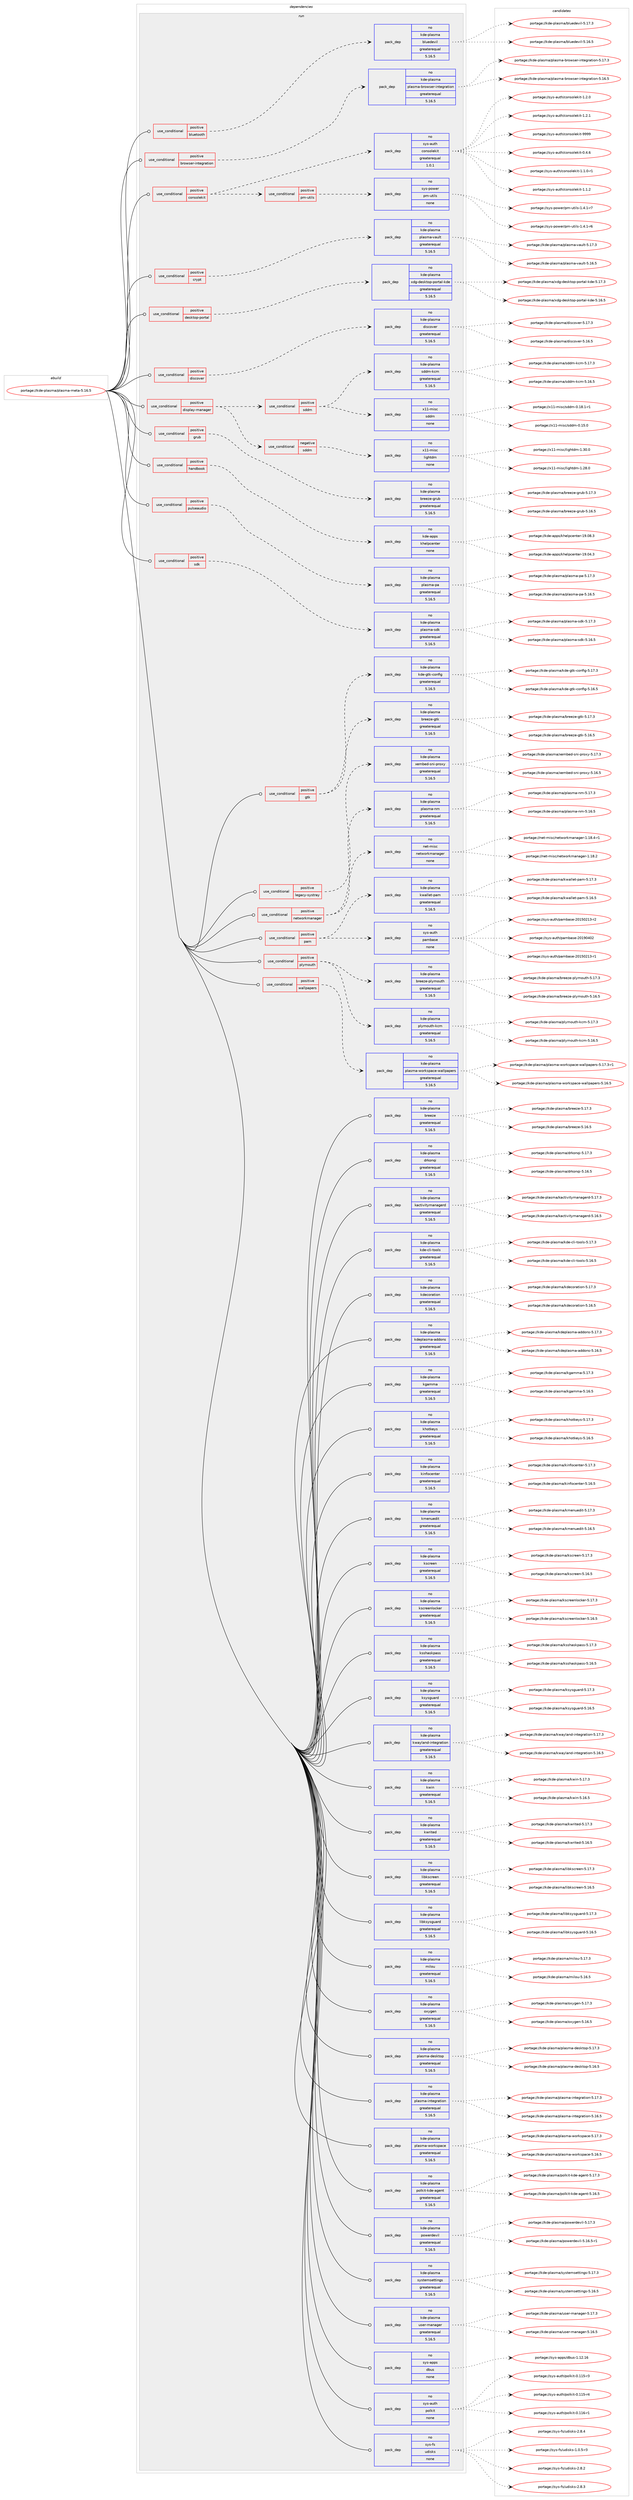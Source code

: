 digraph prolog {

# *************
# Graph options
# *************

newrank=true;
concentrate=true;
compound=true;
graph [rankdir=LR,fontname=Helvetica,fontsize=10,ranksep=1.5];#, ranksep=2.5, nodesep=0.2];
edge  [arrowhead=vee];
node  [fontname=Helvetica,fontsize=10];

# **********
# The ebuild
# **********

subgraph cluster_leftcol {
color=gray;
rank=same;
label=<<i>ebuild</i>>;
id [label="portage://kde-plasma/plasma-meta-5.16.5", color=red, width=4, href="../kde-plasma/plasma-meta-5.16.5.svg"];
}

# ****************
# The dependencies
# ****************

subgraph cluster_midcol {
color=gray;
label=<<i>dependencies</i>>;
subgraph cluster_compile {
fillcolor="#eeeeee";
style=filled;
label=<<i>compile</i>>;
}
subgraph cluster_compileandrun {
fillcolor="#eeeeee";
style=filled;
label=<<i>compile and run</i>>;
}
subgraph cluster_run {
fillcolor="#eeeeee";
style=filled;
label=<<i>run</i>>;
subgraph cond76087 {
dependency302017 [label=<<TABLE BORDER="0" CELLBORDER="1" CELLSPACING="0" CELLPADDING="4"><TR><TD ROWSPAN="3" CELLPADDING="10">use_conditional</TD></TR><TR><TD>positive</TD></TR><TR><TD>bluetooth</TD></TR></TABLE>>, shape=none, color=red];
subgraph pack221131 {
dependency302018 [label=<<TABLE BORDER="0" CELLBORDER="1" CELLSPACING="0" CELLPADDING="4" WIDTH="220"><TR><TD ROWSPAN="6" CELLPADDING="30">pack_dep</TD></TR><TR><TD WIDTH="110">no</TD></TR><TR><TD>kde-plasma</TD></TR><TR><TD>bluedevil</TD></TR><TR><TD>greaterequal</TD></TR><TR><TD>5.16.5</TD></TR></TABLE>>, shape=none, color=blue];
}
dependency302017:e -> dependency302018:w [weight=20,style="dashed",arrowhead="vee"];
}
id:e -> dependency302017:w [weight=20,style="solid",arrowhead="odot"];
subgraph cond76088 {
dependency302019 [label=<<TABLE BORDER="0" CELLBORDER="1" CELLSPACING="0" CELLPADDING="4"><TR><TD ROWSPAN="3" CELLPADDING="10">use_conditional</TD></TR><TR><TD>positive</TD></TR><TR><TD>browser-integration</TD></TR></TABLE>>, shape=none, color=red];
subgraph pack221132 {
dependency302020 [label=<<TABLE BORDER="0" CELLBORDER="1" CELLSPACING="0" CELLPADDING="4" WIDTH="220"><TR><TD ROWSPAN="6" CELLPADDING="30">pack_dep</TD></TR><TR><TD WIDTH="110">no</TD></TR><TR><TD>kde-plasma</TD></TR><TR><TD>plasma-browser-integration</TD></TR><TR><TD>greaterequal</TD></TR><TR><TD>5.16.5</TD></TR></TABLE>>, shape=none, color=blue];
}
dependency302019:e -> dependency302020:w [weight=20,style="dashed",arrowhead="vee"];
}
id:e -> dependency302019:w [weight=20,style="solid",arrowhead="odot"];
subgraph cond76089 {
dependency302021 [label=<<TABLE BORDER="0" CELLBORDER="1" CELLSPACING="0" CELLPADDING="4"><TR><TD ROWSPAN="3" CELLPADDING="10">use_conditional</TD></TR><TR><TD>positive</TD></TR><TR><TD>consolekit</TD></TR></TABLE>>, shape=none, color=red];
subgraph pack221133 {
dependency302022 [label=<<TABLE BORDER="0" CELLBORDER="1" CELLSPACING="0" CELLPADDING="4" WIDTH="220"><TR><TD ROWSPAN="6" CELLPADDING="30">pack_dep</TD></TR><TR><TD WIDTH="110">no</TD></TR><TR><TD>sys-auth</TD></TR><TR><TD>consolekit</TD></TR><TR><TD>greaterequal</TD></TR><TR><TD>1.0.1</TD></TR></TABLE>>, shape=none, color=blue];
}
dependency302021:e -> dependency302022:w [weight=20,style="dashed",arrowhead="vee"];
subgraph cond76090 {
dependency302023 [label=<<TABLE BORDER="0" CELLBORDER="1" CELLSPACING="0" CELLPADDING="4"><TR><TD ROWSPAN="3" CELLPADDING="10">use_conditional</TD></TR><TR><TD>positive</TD></TR><TR><TD>pm-utils</TD></TR></TABLE>>, shape=none, color=red];
subgraph pack221134 {
dependency302024 [label=<<TABLE BORDER="0" CELLBORDER="1" CELLSPACING="0" CELLPADDING="4" WIDTH="220"><TR><TD ROWSPAN="6" CELLPADDING="30">pack_dep</TD></TR><TR><TD WIDTH="110">no</TD></TR><TR><TD>sys-power</TD></TR><TR><TD>pm-utils</TD></TR><TR><TD>none</TD></TR><TR><TD></TD></TR></TABLE>>, shape=none, color=blue];
}
dependency302023:e -> dependency302024:w [weight=20,style="dashed",arrowhead="vee"];
}
dependency302021:e -> dependency302023:w [weight=20,style="dashed",arrowhead="vee"];
}
id:e -> dependency302021:w [weight=20,style="solid",arrowhead="odot"];
subgraph cond76091 {
dependency302025 [label=<<TABLE BORDER="0" CELLBORDER="1" CELLSPACING="0" CELLPADDING="4"><TR><TD ROWSPAN="3" CELLPADDING="10">use_conditional</TD></TR><TR><TD>positive</TD></TR><TR><TD>crypt</TD></TR></TABLE>>, shape=none, color=red];
subgraph pack221135 {
dependency302026 [label=<<TABLE BORDER="0" CELLBORDER="1" CELLSPACING="0" CELLPADDING="4" WIDTH="220"><TR><TD ROWSPAN="6" CELLPADDING="30">pack_dep</TD></TR><TR><TD WIDTH="110">no</TD></TR><TR><TD>kde-plasma</TD></TR><TR><TD>plasma-vault</TD></TR><TR><TD>greaterequal</TD></TR><TR><TD>5.16.5</TD></TR></TABLE>>, shape=none, color=blue];
}
dependency302025:e -> dependency302026:w [weight=20,style="dashed",arrowhead="vee"];
}
id:e -> dependency302025:w [weight=20,style="solid",arrowhead="odot"];
subgraph cond76092 {
dependency302027 [label=<<TABLE BORDER="0" CELLBORDER="1" CELLSPACING="0" CELLPADDING="4"><TR><TD ROWSPAN="3" CELLPADDING="10">use_conditional</TD></TR><TR><TD>positive</TD></TR><TR><TD>desktop-portal</TD></TR></TABLE>>, shape=none, color=red];
subgraph pack221136 {
dependency302028 [label=<<TABLE BORDER="0" CELLBORDER="1" CELLSPACING="0" CELLPADDING="4" WIDTH="220"><TR><TD ROWSPAN="6" CELLPADDING="30">pack_dep</TD></TR><TR><TD WIDTH="110">no</TD></TR><TR><TD>kde-plasma</TD></TR><TR><TD>xdg-desktop-portal-kde</TD></TR><TR><TD>greaterequal</TD></TR><TR><TD>5.16.5</TD></TR></TABLE>>, shape=none, color=blue];
}
dependency302027:e -> dependency302028:w [weight=20,style="dashed",arrowhead="vee"];
}
id:e -> dependency302027:w [weight=20,style="solid",arrowhead="odot"];
subgraph cond76093 {
dependency302029 [label=<<TABLE BORDER="0" CELLBORDER="1" CELLSPACING="0" CELLPADDING="4"><TR><TD ROWSPAN="3" CELLPADDING="10">use_conditional</TD></TR><TR><TD>positive</TD></TR><TR><TD>discover</TD></TR></TABLE>>, shape=none, color=red];
subgraph pack221137 {
dependency302030 [label=<<TABLE BORDER="0" CELLBORDER="1" CELLSPACING="0" CELLPADDING="4" WIDTH="220"><TR><TD ROWSPAN="6" CELLPADDING="30">pack_dep</TD></TR><TR><TD WIDTH="110">no</TD></TR><TR><TD>kde-plasma</TD></TR><TR><TD>discover</TD></TR><TR><TD>greaterequal</TD></TR><TR><TD>5.16.5</TD></TR></TABLE>>, shape=none, color=blue];
}
dependency302029:e -> dependency302030:w [weight=20,style="dashed",arrowhead="vee"];
}
id:e -> dependency302029:w [weight=20,style="solid",arrowhead="odot"];
subgraph cond76094 {
dependency302031 [label=<<TABLE BORDER="0" CELLBORDER="1" CELLSPACING="0" CELLPADDING="4"><TR><TD ROWSPAN="3" CELLPADDING="10">use_conditional</TD></TR><TR><TD>positive</TD></TR><TR><TD>display-manager</TD></TR></TABLE>>, shape=none, color=red];
subgraph cond76095 {
dependency302032 [label=<<TABLE BORDER="0" CELLBORDER="1" CELLSPACING="0" CELLPADDING="4"><TR><TD ROWSPAN="3" CELLPADDING="10">use_conditional</TD></TR><TR><TD>positive</TD></TR><TR><TD>sddm</TD></TR></TABLE>>, shape=none, color=red];
subgraph pack221138 {
dependency302033 [label=<<TABLE BORDER="0" CELLBORDER="1" CELLSPACING="0" CELLPADDING="4" WIDTH="220"><TR><TD ROWSPAN="6" CELLPADDING="30">pack_dep</TD></TR><TR><TD WIDTH="110">no</TD></TR><TR><TD>kde-plasma</TD></TR><TR><TD>sddm-kcm</TD></TR><TR><TD>greaterequal</TD></TR><TR><TD>5.16.5</TD></TR></TABLE>>, shape=none, color=blue];
}
dependency302032:e -> dependency302033:w [weight=20,style="dashed",arrowhead="vee"];
subgraph pack221139 {
dependency302034 [label=<<TABLE BORDER="0" CELLBORDER="1" CELLSPACING="0" CELLPADDING="4" WIDTH="220"><TR><TD ROWSPAN="6" CELLPADDING="30">pack_dep</TD></TR><TR><TD WIDTH="110">no</TD></TR><TR><TD>x11-misc</TD></TR><TR><TD>sddm</TD></TR><TR><TD>none</TD></TR><TR><TD></TD></TR></TABLE>>, shape=none, color=blue];
}
dependency302032:e -> dependency302034:w [weight=20,style="dashed",arrowhead="vee"];
}
dependency302031:e -> dependency302032:w [weight=20,style="dashed",arrowhead="vee"];
subgraph cond76096 {
dependency302035 [label=<<TABLE BORDER="0" CELLBORDER="1" CELLSPACING="0" CELLPADDING="4"><TR><TD ROWSPAN="3" CELLPADDING="10">use_conditional</TD></TR><TR><TD>negative</TD></TR><TR><TD>sddm</TD></TR></TABLE>>, shape=none, color=red];
subgraph pack221140 {
dependency302036 [label=<<TABLE BORDER="0" CELLBORDER="1" CELLSPACING="0" CELLPADDING="4" WIDTH="220"><TR><TD ROWSPAN="6" CELLPADDING="30">pack_dep</TD></TR><TR><TD WIDTH="110">no</TD></TR><TR><TD>x11-misc</TD></TR><TR><TD>lightdm</TD></TR><TR><TD>none</TD></TR><TR><TD></TD></TR></TABLE>>, shape=none, color=blue];
}
dependency302035:e -> dependency302036:w [weight=20,style="dashed",arrowhead="vee"];
}
dependency302031:e -> dependency302035:w [weight=20,style="dashed",arrowhead="vee"];
}
id:e -> dependency302031:w [weight=20,style="solid",arrowhead="odot"];
subgraph cond76097 {
dependency302037 [label=<<TABLE BORDER="0" CELLBORDER="1" CELLSPACING="0" CELLPADDING="4"><TR><TD ROWSPAN="3" CELLPADDING="10">use_conditional</TD></TR><TR><TD>positive</TD></TR><TR><TD>grub</TD></TR></TABLE>>, shape=none, color=red];
subgraph pack221141 {
dependency302038 [label=<<TABLE BORDER="0" CELLBORDER="1" CELLSPACING="0" CELLPADDING="4" WIDTH="220"><TR><TD ROWSPAN="6" CELLPADDING="30">pack_dep</TD></TR><TR><TD WIDTH="110">no</TD></TR><TR><TD>kde-plasma</TD></TR><TR><TD>breeze-grub</TD></TR><TR><TD>greaterequal</TD></TR><TR><TD>5.16.5</TD></TR></TABLE>>, shape=none, color=blue];
}
dependency302037:e -> dependency302038:w [weight=20,style="dashed",arrowhead="vee"];
}
id:e -> dependency302037:w [weight=20,style="solid",arrowhead="odot"];
subgraph cond76098 {
dependency302039 [label=<<TABLE BORDER="0" CELLBORDER="1" CELLSPACING="0" CELLPADDING="4"><TR><TD ROWSPAN="3" CELLPADDING="10">use_conditional</TD></TR><TR><TD>positive</TD></TR><TR><TD>gtk</TD></TR></TABLE>>, shape=none, color=red];
subgraph pack221142 {
dependency302040 [label=<<TABLE BORDER="0" CELLBORDER="1" CELLSPACING="0" CELLPADDING="4" WIDTH="220"><TR><TD ROWSPAN="6" CELLPADDING="30">pack_dep</TD></TR><TR><TD WIDTH="110">no</TD></TR><TR><TD>kde-plasma</TD></TR><TR><TD>breeze-gtk</TD></TR><TR><TD>greaterequal</TD></TR><TR><TD>5.16.5</TD></TR></TABLE>>, shape=none, color=blue];
}
dependency302039:e -> dependency302040:w [weight=20,style="dashed",arrowhead="vee"];
subgraph pack221143 {
dependency302041 [label=<<TABLE BORDER="0" CELLBORDER="1" CELLSPACING="0" CELLPADDING="4" WIDTH="220"><TR><TD ROWSPAN="6" CELLPADDING="30">pack_dep</TD></TR><TR><TD WIDTH="110">no</TD></TR><TR><TD>kde-plasma</TD></TR><TR><TD>kde-gtk-config</TD></TR><TR><TD>greaterequal</TD></TR><TR><TD>5.16.5</TD></TR></TABLE>>, shape=none, color=blue];
}
dependency302039:e -> dependency302041:w [weight=20,style="dashed",arrowhead="vee"];
}
id:e -> dependency302039:w [weight=20,style="solid",arrowhead="odot"];
subgraph cond76099 {
dependency302042 [label=<<TABLE BORDER="0" CELLBORDER="1" CELLSPACING="0" CELLPADDING="4"><TR><TD ROWSPAN="3" CELLPADDING="10">use_conditional</TD></TR><TR><TD>positive</TD></TR><TR><TD>handbook</TD></TR></TABLE>>, shape=none, color=red];
subgraph pack221144 {
dependency302043 [label=<<TABLE BORDER="0" CELLBORDER="1" CELLSPACING="0" CELLPADDING="4" WIDTH="220"><TR><TD ROWSPAN="6" CELLPADDING="30">pack_dep</TD></TR><TR><TD WIDTH="110">no</TD></TR><TR><TD>kde-apps</TD></TR><TR><TD>khelpcenter</TD></TR><TR><TD>none</TD></TR><TR><TD></TD></TR></TABLE>>, shape=none, color=blue];
}
dependency302042:e -> dependency302043:w [weight=20,style="dashed",arrowhead="vee"];
}
id:e -> dependency302042:w [weight=20,style="solid",arrowhead="odot"];
subgraph cond76100 {
dependency302044 [label=<<TABLE BORDER="0" CELLBORDER="1" CELLSPACING="0" CELLPADDING="4"><TR><TD ROWSPAN="3" CELLPADDING="10">use_conditional</TD></TR><TR><TD>positive</TD></TR><TR><TD>legacy-systray</TD></TR></TABLE>>, shape=none, color=red];
subgraph pack221145 {
dependency302045 [label=<<TABLE BORDER="0" CELLBORDER="1" CELLSPACING="0" CELLPADDING="4" WIDTH="220"><TR><TD ROWSPAN="6" CELLPADDING="30">pack_dep</TD></TR><TR><TD WIDTH="110">no</TD></TR><TR><TD>kde-plasma</TD></TR><TR><TD>xembed-sni-proxy</TD></TR><TR><TD>greaterequal</TD></TR><TR><TD>5.16.5</TD></TR></TABLE>>, shape=none, color=blue];
}
dependency302044:e -> dependency302045:w [weight=20,style="dashed",arrowhead="vee"];
}
id:e -> dependency302044:w [weight=20,style="solid",arrowhead="odot"];
subgraph cond76101 {
dependency302046 [label=<<TABLE BORDER="0" CELLBORDER="1" CELLSPACING="0" CELLPADDING="4"><TR><TD ROWSPAN="3" CELLPADDING="10">use_conditional</TD></TR><TR><TD>positive</TD></TR><TR><TD>networkmanager</TD></TR></TABLE>>, shape=none, color=red];
subgraph pack221146 {
dependency302047 [label=<<TABLE BORDER="0" CELLBORDER="1" CELLSPACING="0" CELLPADDING="4" WIDTH="220"><TR><TD ROWSPAN="6" CELLPADDING="30">pack_dep</TD></TR><TR><TD WIDTH="110">no</TD></TR><TR><TD>kde-plasma</TD></TR><TR><TD>plasma-nm</TD></TR><TR><TD>greaterequal</TD></TR><TR><TD>5.16.5</TD></TR></TABLE>>, shape=none, color=blue];
}
dependency302046:e -> dependency302047:w [weight=20,style="dashed",arrowhead="vee"];
subgraph pack221147 {
dependency302048 [label=<<TABLE BORDER="0" CELLBORDER="1" CELLSPACING="0" CELLPADDING="4" WIDTH="220"><TR><TD ROWSPAN="6" CELLPADDING="30">pack_dep</TD></TR><TR><TD WIDTH="110">no</TD></TR><TR><TD>net-misc</TD></TR><TR><TD>networkmanager</TD></TR><TR><TD>none</TD></TR><TR><TD></TD></TR></TABLE>>, shape=none, color=blue];
}
dependency302046:e -> dependency302048:w [weight=20,style="dashed",arrowhead="vee"];
}
id:e -> dependency302046:w [weight=20,style="solid",arrowhead="odot"];
subgraph cond76102 {
dependency302049 [label=<<TABLE BORDER="0" CELLBORDER="1" CELLSPACING="0" CELLPADDING="4"><TR><TD ROWSPAN="3" CELLPADDING="10">use_conditional</TD></TR><TR><TD>positive</TD></TR><TR><TD>pam</TD></TR></TABLE>>, shape=none, color=red];
subgraph pack221148 {
dependency302050 [label=<<TABLE BORDER="0" CELLBORDER="1" CELLSPACING="0" CELLPADDING="4" WIDTH="220"><TR><TD ROWSPAN="6" CELLPADDING="30">pack_dep</TD></TR><TR><TD WIDTH="110">no</TD></TR><TR><TD>kde-plasma</TD></TR><TR><TD>kwallet-pam</TD></TR><TR><TD>greaterequal</TD></TR><TR><TD>5.16.5</TD></TR></TABLE>>, shape=none, color=blue];
}
dependency302049:e -> dependency302050:w [weight=20,style="dashed",arrowhead="vee"];
subgraph pack221149 {
dependency302051 [label=<<TABLE BORDER="0" CELLBORDER="1" CELLSPACING="0" CELLPADDING="4" WIDTH="220"><TR><TD ROWSPAN="6" CELLPADDING="30">pack_dep</TD></TR><TR><TD WIDTH="110">no</TD></TR><TR><TD>sys-auth</TD></TR><TR><TD>pambase</TD></TR><TR><TD>none</TD></TR><TR><TD></TD></TR></TABLE>>, shape=none, color=blue];
}
dependency302049:e -> dependency302051:w [weight=20,style="dashed",arrowhead="vee"];
}
id:e -> dependency302049:w [weight=20,style="solid",arrowhead="odot"];
subgraph cond76103 {
dependency302052 [label=<<TABLE BORDER="0" CELLBORDER="1" CELLSPACING="0" CELLPADDING="4"><TR><TD ROWSPAN="3" CELLPADDING="10">use_conditional</TD></TR><TR><TD>positive</TD></TR><TR><TD>plymouth</TD></TR></TABLE>>, shape=none, color=red];
subgraph pack221150 {
dependency302053 [label=<<TABLE BORDER="0" CELLBORDER="1" CELLSPACING="0" CELLPADDING="4" WIDTH="220"><TR><TD ROWSPAN="6" CELLPADDING="30">pack_dep</TD></TR><TR><TD WIDTH="110">no</TD></TR><TR><TD>kde-plasma</TD></TR><TR><TD>breeze-plymouth</TD></TR><TR><TD>greaterequal</TD></TR><TR><TD>5.16.5</TD></TR></TABLE>>, shape=none, color=blue];
}
dependency302052:e -> dependency302053:w [weight=20,style="dashed",arrowhead="vee"];
subgraph pack221151 {
dependency302054 [label=<<TABLE BORDER="0" CELLBORDER="1" CELLSPACING="0" CELLPADDING="4" WIDTH="220"><TR><TD ROWSPAN="6" CELLPADDING="30">pack_dep</TD></TR><TR><TD WIDTH="110">no</TD></TR><TR><TD>kde-plasma</TD></TR><TR><TD>plymouth-kcm</TD></TR><TR><TD>greaterequal</TD></TR><TR><TD>5.16.5</TD></TR></TABLE>>, shape=none, color=blue];
}
dependency302052:e -> dependency302054:w [weight=20,style="dashed",arrowhead="vee"];
}
id:e -> dependency302052:w [weight=20,style="solid",arrowhead="odot"];
subgraph cond76104 {
dependency302055 [label=<<TABLE BORDER="0" CELLBORDER="1" CELLSPACING="0" CELLPADDING="4"><TR><TD ROWSPAN="3" CELLPADDING="10">use_conditional</TD></TR><TR><TD>positive</TD></TR><TR><TD>pulseaudio</TD></TR></TABLE>>, shape=none, color=red];
subgraph pack221152 {
dependency302056 [label=<<TABLE BORDER="0" CELLBORDER="1" CELLSPACING="0" CELLPADDING="4" WIDTH="220"><TR><TD ROWSPAN="6" CELLPADDING="30">pack_dep</TD></TR><TR><TD WIDTH="110">no</TD></TR><TR><TD>kde-plasma</TD></TR><TR><TD>plasma-pa</TD></TR><TR><TD>greaterequal</TD></TR><TR><TD>5.16.5</TD></TR></TABLE>>, shape=none, color=blue];
}
dependency302055:e -> dependency302056:w [weight=20,style="dashed",arrowhead="vee"];
}
id:e -> dependency302055:w [weight=20,style="solid",arrowhead="odot"];
subgraph cond76105 {
dependency302057 [label=<<TABLE BORDER="0" CELLBORDER="1" CELLSPACING="0" CELLPADDING="4"><TR><TD ROWSPAN="3" CELLPADDING="10">use_conditional</TD></TR><TR><TD>positive</TD></TR><TR><TD>sdk</TD></TR></TABLE>>, shape=none, color=red];
subgraph pack221153 {
dependency302058 [label=<<TABLE BORDER="0" CELLBORDER="1" CELLSPACING="0" CELLPADDING="4" WIDTH="220"><TR><TD ROWSPAN="6" CELLPADDING="30">pack_dep</TD></TR><TR><TD WIDTH="110">no</TD></TR><TR><TD>kde-plasma</TD></TR><TR><TD>plasma-sdk</TD></TR><TR><TD>greaterequal</TD></TR><TR><TD>5.16.5</TD></TR></TABLE>>, shape=none, color=blue];
}
dependency302057:e -> dependency302058:w [weight=20,style="dashed",arrowhead="vee"];
}
id:e -> dependency302057:w [weight=20,style="solid",arrowhead="odot"];
subgraph cond76106 {
dependency302059 [label=<<TABLE BORDER="0" CELLBORDER="1" CELLSPACING="0" CELLPADDING="4"><TR><TD ROWSPAN="3" CELLPADDING="10">use_conditional</TD></TR><TR><TD>positive</TD></TR><TR><TD>wallpapers</TD></TR></TABLE>>, shape=none, color=red];
subgraph pack221154 {
dependency302060 [label=<<TABLE BORDER="0" CELLBORDER="1" CELLSPACING="0" CELLPADDING="4" WIDTH="220"><TR><TD ROWSPAN="6" CELLPADDING="30">pack_dep</TD></TR><TR><TD WIDTH="110">no</TD></TR><TR><TD>kde-plasma</TD></TR><TR><TD>plasma-workspace-wallpapers</TD></TR><TR><TD>greaterequal</TD></TR><TR><TD>5.16.5</TD></TR></TABLE>>, shape=none, color=blue];
}
dependency302059:e -> dependency302060:w [weight=20,style="dashed",arrowhead="vee"];
}
id:e -> dependency302059:w [weight=20,style="solid",arrowhead="odot"];
subgraph pack221155 {
dependency302061 [label=<<TABLE BORDER="0" CELLBORDER="1" CELLSPACING="0" CELLPADDING="4" WIDTH="220"><TR><TD ROWSPAN="6" CELLPADDING="30">pack_dep</TD></TR><TR><TD WIDTH="110">no</TD></TR><TR><TD>kde-plasma</TD></TR><TR><TD>breeze</TD></TR><TR><TD>greaterequal</TD></TR><TR><TD>5.16.5</TD></TR></TABLE>>, shape=none, color=blue];
}
id:e -> dependency302061:w [weight=20,style="solid",arrowhead="odot"];
subgraph pack221156 {
dependency302062 [label=<<TABLE BORDER="0" CELLBORDER="1" CELLSPACING="0" CELLPADDING="4" WIDTH="220"><TR><TD ROWSPAN="6" CELLPADDING="30">pack_dep</TD></TR><TR><TD WIDTH="110">no</TD></TR><TR><TD>kde-plasma</TD></TR><TR><TD>drkonqi</TD></TR><TR><TD>greaterequal</TD></TR><TR><TD>5.16.5</TD></TR></TABLE>>, shape=none, color=blue];
}
id:e -> dependency302062:w [weight=20,style="solid",arrowhead="odot"];
subgraph pack221157 {
dependency302063 [label=<<TABLE BORDER="0" CELLBORDER="1" CELLSPACING="0" CELLPADDING="4" WIDTH="220"><TR><TD ROWSPAN="6" CELLPADDING="30">pack_dep</TD></TR><TR><TD WIDTH="110">no</TD></TR><TR><TD>kde-plasma</TD></TR><TR><TD>kactivitymanagerd</TD></TR><TR><TD>greaterequal</TD></TR><TR><TD>5.16.5</TD></TR></TABLE>>, shape=none, color=blue];
}
id:e -> dependency302063:w [weight=20,style="solid",arrowhead="odot"];
subgraph pack221158 {
dependency302064 [label=<<TABLE BORDER="0" CELLBORDER="1" CELLSPACING="0" CELLPADDING="4" WIDTH="220"><TR><TD ROWSPAN="6" CELLPADDING="30">pack_dep</TD></TR><TR><TD WIDTH="110">no</TD></TR><TR><TD>kde-plasma</TD></TR><TR><TD>kde-cli-tools</TD></TR><TR><TD>greaterequal</TD></TR><TR><TD>5.16.5</TD></TR></TABLE>>, shape=none, color=blue];
}
id:e -> dependency302064:w [weight=20,style="solid",arrowhead="odot"];
subgraph pack221159 {
dependency302065 [label=<<TABLE BORDER="0" CELLBORDER="1" CELLSPACING="0" CELLPADDING="4" WIDTH="220"><TR><TD ROWSPAN="6" CELLPADDING="30">pack_dep</TD></TR><TR><TD WIDTH="110">no</TD></TR><TR><TD>kde-plasma</TD></TR><TR><TD>kdecoration</TD></TR><TR><TD>greaterequal</TD></TR><TR><TD>5.16.5</TD></TR></TABLE>>, shape=none, color=blue];
}
id:e -> dependency302065:w [weight=20,style="solid",arrowhead="odot"];
subgraph pack221160 {
dependency302066 [label=<<TABLE BORDER="0" CELLBORDER="1" CELLSPACING="0" CELLPADDING="4" WIDTH="220"><TR><TD ROWSPAN="6" CELLPADDING="30">pack_dep</TD></TR><TR><TD WIDTH="110">no</TD></TR><TR><TD>kde-plasma</TD></TR><TR><TD>kdeplasma-addons</TD></TR><TR><TD>greaterequal</TD></TR><TR><TD>5.16.5</TD></TR></TABLE>>, shape=none, color=blue];
}
id:e -> dependency302066:w [weight=20,style="solid",arrowhead="odot"];
subgraph pack221161 {
dependency302067 [label=<<TABLE BORDER="0" CELLBORDER="1" CELLSPACING="0" CELLPADDING="4" WIDTH="220"><TR><TD ROWSPAN="6" CELLPADDING="30">pack_dep</TD></TR><TR><TD WIDTH="110">no</TD></TR><TR><TD>kde-plasma</TD></TR><TR><TD>kgamma</TD></TR><TR><TD>greaterequal</TD></TR><TR><TD>5.16.5</TD></TR></TABLE>>, shape=none, color=blue];
}
id:e -> dependency302067:w [weight=20,style="solid",arrowhead="odot"];
subgraph pack221162 {
dependency302068 [label=<<TABLE BORDER="0" CELLBORDER="1" CELLSPACING="0" CELLPADDING="4" WIDTH="220"><TR><TD ROWSPAN="6" CELLPADDING="30">pack_dep</TD></TR><TR><TD WIDTH="110">no</TD></TR><TR><TD>kde-plasma</TD></TR><TR><TD>khotkeys</TD></TR><TR><TD>greaterequal</TD></TR><TR><TD>5.16.5</TD></TR></TABLE>>, shape=none, color=blue];
}
id:e -> dependency302068:w [weight=20,style="solid",arrowhead="odot"];
subgraph pack221163 {
dependency302069 [label=<<TABLE BORDER="0" CELLBORDER="1" CELLSPACING="0" CELLPADDING="4" WIDTH="220"><TR><TD ROWSPAN="6" CELLPADDING="30">pack_dep</TD></TR><TR><TD WIDTH="110">no</TD></TR><TR><TD>kde-plasma</TD></TR><TR><TD>kinfocenter</TD></TR><TR><TD>greaterequal</TD></TR><TR><TD>5.16.5</TD></TR></TABLE>>, shape=none, color=blue];
}
id:e -> dependency302069:w [weight=20,style="solid",arrowhead="odot"];
subgraph pack221164 {
dependency302070 [label=<<TABLE BORDER="0" CELLBORDER="1" CELLSPACING="0" CELLPADDING="4" WIDTH="220"><TR><TD ROWSPAN="6" CELLPADDING="30">pack_dep</TD></TR><TR><TD WIDTH="110">no</TD></TR><TR><TD>kde-plasma</TD></TR><TR><TD>kmenuedit</TD></TR><TR><TD>greaterequal</TD></TR><TR><TD>5.16.5</TD></TR></TABLE>>, shape=none, color=blue];
}
id:e -> dependency302070:w [weight=20,style="solid",arrowhead="odot"];
subgraph pack221165 {
dependency302071 [label=<<TABLE BORDER="0" CELLBORDER="1" CELLSPACING="0" CELLPADDING="4" WIDTH="220"><TR><TD ROWSPAN="6" CELLPADDING="30">pack_dep</TD></TR><TR><TD WIDTH="110">no</TD></TR><TR><TD>kde-plasma</TD></TR><TR><TD>kscreen</TD></TR><TR><TD>greaterequal</TD></TR><TR><TD>5.16.5</TD></TR></TABLE>>, shape=none, color=blue];
}
id:e -> dependency302071:w [weight=20,style="solid",arrowhead="odot"];
subgraph pack221166 {
dependency302072 [label=<<TABLE BORDER="0" CELLBORDER="1" CELLSPACING="0" CELLPADDING="4" WIDTH="220"><TR><TD ROWSPAN="6" CELLPADDING="30">pack_dep</TD></TR><TR><TD WIDTH="110">no</TD></TR><TR><TD>kde-plasma</TD></TR><TR><TD>kscreenlocker</TD></TR><TR><TD>greaterequal</TD></TR><TR><TD>5.16.5</TD></TR></TABLE>>, shape=none, color=blue];
}
id:e -> dependency302072:w [weight=20,style="solid",arrowhead="odot"];
subgraph pack221167 {
dependency302073 [label=<<TABLE BORDER="0" CELLBORDER="1" CELLSPACING="0" CELLPADDING="4" WIDTH="220"><TR><TD ROWSPAN="6" CELLPADDING="30">pack_dep</TD></TR><TR><TD WIDTH="110">no</TD></TR><TR><TD>kde-plasma</TD></TR><TR><TD>ksshaskpass</TD></TR><TR><TD>greaterequal</TD></TR><TR><TD>5.16.5</TD></TR></TABLE>>, shape=none, color=blue];
}
id:e -> dependency302073:w [weight=20,style="solid",arrowhead="odot"];
subgraph pack221168 {
dependency302074 [label=<<TABLE BORDER="0" CELLBORDER="1" CELLSPACING="0" CELLPADDING="4" WIDTH="220"><TR><TD ROWSPAN="6" CELLPADDING="30">pack_dep</TD></TR><TR><TD WIDTH="110">no</TD></TR><TR><TD>kde-plasma</TD></TR><TR><TD>ksysguard</TD></TR><TR><TD>greaterequal</TD></TR><TR><TD>5.16.5</TD></TR></TABLE>>, shape=none, color=blue];
}
id:e -> dependency302074:w [weight=20,style="solid",arrowhead="odot"];
subgraph pack221169 {
dependency302075 [label=<<TABLE BORDER="0" CELLBORDER="1" CELLSPACING="0" CELLPADDING="4" WIDTH="220"><TR><TD ROWSPAN="6" CELLPADDING="30">pack_dep</TD></TR><TR><TD WIDTH="110">no</TD></TR><TR><TD>kde-plasma</TD></TR><TR><TD>kwayland-integration</TD></TR><TR><TD>greaterequal</TD></TR><TR><TD>5.16.5</TD></TR></TABLE>>, shape=none, color=blue];
}
id:e -> dependency302075:w [weight=20,style="solid",arrowhead="odot"];
subgraph pack221170 {
dependency302076 [label=<<TABLE BORDER="0" CELLBORDER="1" CELLSPACING="0" CELLPADDING="4" WIDTH="220"><TR><TD ROWSPAN="6" CELLPADDING="30">pack_dep</TD></TR><TR><TD WIDTH="110">no</TD></TR><TR><TD>kde-plasma</TD></TR><TR><TD>kwin</TD></TR><TR><TD>greaterequal</TD></TR><TR><TD>5.16.5</TD></TR></TABLE>>, shape=none, color=blue];
}
id:e -> dependency302076:w [weight=20,style="solid",arrowhead="odot"];
subgraph pack221171 {
dependency302077 [label=<<TABLE BORDER="0" CELLBORDER="1" CELLSPACING="0" CELLPADDING="4" WIDTH="220"><TR><TD ROWSPAN="6" CELLPADDING="30">pack_dep</TD></TR><TR><TD WIDTH="110">no</TD></TR><TR><TD>kde-plasma</TD></TR><TR><TD>kwrited</TD></TR><TR><TD>greaterequal</TD></TR><TR><TD>5.16.5</TD></TR></TABLE>>, shape=none, color=blue];
}
id:e -> dependency302077:w [weight=20,style="solid",arrowhead="odot"];
subgraph pack221172 {
dependency302078 [label=<<TABLE BORDER="0" CELLBORDER="1" CELLSPACING="0" CELLPADDING="4" WIDTH="220"><TR><TD ROWSPAN="6" CELLPADDING="30">pack_dep</TD></TR><TR><TD WIDTH="110">no</TD></TR><TR><TD>kde-plasma</TD></TR><TR><TD>libkscreen</TD></TR><TR><TD>greaterequal</TD></TR><TR><TD>5.16.5</TD></TR></TABLE>>, shape=none, color=blue];
}
id:e -> dependency302078:w [weight=20,style="solid",arrowhead="odot"];
subgraph pack221173 {
dependency302079 [label=<<TABLE BORDER="0" CELLBORDER="1" CELLSPACING="0" CELLPADDING="4" WIDTH="220"><TR><TD ROWSPAN="6" CELLPADDING="30">pack_dep</TD></TR><TR><TD WIDTH="110">no</TD></TR><TR><TD>kde-plasma</TD></TR><TR><TD>libksysguard</TD></TR><TR><TD>greaterequal</TD></TR><TR><TD>5.16.5</TD></TR></TABLE>>, shape=none, color=blue];
}
id:e -> dependency302079:w [weight=20,style="solid",arrowhead="odot"];
subgraph pack221174 {
dependency302080 [label=<<TABLE BORDER="0" CELLBORDER="1" CELLSPACING="0" CELLPADDING="4" WIDTH="220"><TR><TD ROWSPAN="6" CELLPADDING="30">pack_dep</TD></TR><TR><TD WIDTH="110">no</TD></TR><TR><TD>kde-plasma</TD></TR><TR><TD>milou</TD></TR><TR><TD>greaterequal</TD></TR><TR><TD>5.16.5</TD></TR></TABLE>>, shape=none, color=blue];
}
id:e -> dependency302080:w [weight=20,style="solid",arrowhead="odot"];
subgraph pack221175 {
dependency302081 [label=<<TABLE BORDER="0" CELLBORDER="1" CELLSPACING="0" CELLPADDING="4" WIDTH="220"><TR><TD ROWSPAN="6" CELLPADDING="30">pack_dep</TD></TR><TR><TD WIDTH="110">no</TD></TR><TR><TD>kde-plasma</TD></TR><TR><TD>oxygen</TD></TR><TR><TD>greaterequal</TD></TR><TR><TD>5.16.5</TD></TR></TABLE>>, shape=none, color=blue];
}
id:e -> dependency302081:w [weight=20,style="solid",arrowhead="odot"];
subgraph pack221176 {
dependency302082 [label=<<TABLE BORDER="0" CELLBORDER="1" CELLSPACING="0" CELLPADDING="4" WIDTH="220"><TR><TD ROWSPAN="6" CELLPADDING="30">pack_dep</TD></TR><TR><TD WIDTH="110">no</TD></TR><TR><TD>kde-plasma</TD></TR><TR><TD>plasma-desktop</TD></TR><TR><TD>greaterequal</TD></TR><TR><TD>5.16.5</TD></TR></TABLE>>, shape=none, color=blue];
}
id:e -> dependency302082:w [weight=20,style="solid",arrowhead="odot"];
subgraph pack221177 {
dependency302083 [label=<<TABLE BORDER="0" CELLBORDER="1" CELLSPACING="0" CELLPADDING="4" WIDTH="220"><TR><TD ROWSPAN="6" CELLPADDING="30">pack_dep</TD></TR><TR><TD WIDTH="110">no</TD></TR><TR><TD>kde-plasma</TD></TR><TR><TD>plasma-integration</TD></TR><TR><TD>greaterequal</TD></TR><TR><TD>5.16.5</TD></TR></TABLE>>, shape=none, color=blue];
}
id:e -> dependency302083:w [weight=20,style="solid",arrowhead="odot"];
subgraph pack221178 {
dependency302084 [label=<<TABLE BORDER="0" CELLBORDER="1" CELLSPACING="0" CELLPADDING="4" WIDTH="220"><TR><TD ROWSPAN="6" CELLPADDING="30">pack_dep</TD></TR><TR><TD WIDTH="110">no</TD></TR><TR><TD>kde-plasma</TD></TR><TR><TD>plasma-workspace</TD></TR><TR><TD>greaterequal</TD></TR><TR><TD>5.16.5</TD></TR></TABLE>>, shape=none, color=blue];
}
id:e -> dependency302084:w [weight=20,style="solid",arrowhead="odot"];
subgraph pack221179 {
dependency302085 [label=<<TABLE BORDER="0" CELLBORDER="1" CELLSPACING="0" CELLPADDING="4" WIDTH="220"><TR><TD ROWSPAN="6" CELLPADDING="30">pack_dep</TD></TR><TR><TD WIDTH="110">no</TD></TR><TR><TD>kde-plasma</TD></TR><TR><TD>polkit-kde-agent</TD></TR><TR><TD>greaterequal</TD></TR><TR><TD>5.16.5</TD></TR></TABLE>>, shape=none, color=blue];
}
id:e -> dependency302085:w [weight=20,style="solid",arrowhead="odot"];
subgraph pack221180 {
dependency302086 [label=<<TABLE BORDER="0" CELLBORDER="1" CELLSPACING="0" CELLPADDING="4" WIDTH="220"><TR><TD ROWSPAN="6" CELLPADDING="30">pack_dep</TD></TR><TR><TD WIDTH="110">no</TD></TR><TR><TD>kde-plasma</TD></TR><TR><TD>powerdevil</TD></TR><TR><TD>greaterequal</TD></TR><TR><TD>5.16.5</TD></TR></TABLE>>, shape=none, color=blue];
}
id:e -> dependency302086:w [weight=20,style="solid",arrowhead="odot"];
subgraph pack221181 {
dependency302087 [label=<<TABLE BORDER="0" CELLBORDER="1" CELLSPACING="0" CELLPADDING="4" WIDTH="220"><TR><TD ROWSPAN="6" CELLPADDING="30">pack_dep</TD></TR><TR><TD WIDTH="110">no</TD></TR><TR><TD>kde-plasma</TD></TR><TR><TD>systemsettings</TD></TR><TR><TD>greaterequal</TD></TR><TR><TD>5.16.5</TD></TR></TABLE>>, shape=none, color=blue];
}
id:e -> dependency302087:w [weight=20,style="solid",arrowhead="odot"];
subgraph pack221182 {
dependency302088 [label=<<TABLE BORDER="0" CELLBORDER="1" CELLSPACING="0" CELLPADDING="4" WIDTH="220"><TR><TD ROWSPAN="6" CELLPADDING="30">pack_dep</TD></TR><TR><TD WIDTH="110">no</TD></TR><TR><TD>kde-plasma</TD></TR><TR><TD>user-manager</TD></TR><TR><TD>greaterequal</TD></TR><TR><TD>5.16.5</TD></TR></TABLE>>, shape=none, color=blue];
}
id:e -> dependency302088:w [weight=20,style="solid",arrowhead="odot"];
subgraph pack221183 {
dependency302089 [label=<<TABLE BORDER="0" CELLBORDER="1" CELLSPACING="0" CELLPADDING="4" WIDTH="220"><TR><TD ROWSPAN="6" CELLPADDING="30">pack_dep</TD></TR><TR><TD WIDTH="110">no</TD></TR><TR><TD>sys-apps</TD></TR><TR><TD>dbus</TD></TR><TR><TD>none</TD></TR><TR><TD></TD></TR></TABLE>>, shape=none, color=blue];
}
id:e -> dependency302089:w [weight=20,style="solid",arrowhead="odot"];
subgraph pack221184 {
dependency302090 [label=<<TABLE BORDER="0" CELLBORDER="1" CELLSPACING="0" CELLPADDING="4" WIDTH="220"><TR><TD ROWSPAN="6" CELLPADDING="30">pack_dep</TD></TR><TR><TD WIDTH="110">no</TD></TR><TR><TD>sys-auth</TD></TR><TR><TD>polkit</TD></TR><TR><TD>none</TD></TR><TR><TD></TD></TR></TABLE>>, shape=none, color=blue];
}
id:e -> dependency302090:w [weight=20,style="solid",arrowhead="odot"];
subgraph pack221185 {
dependency302091 [label=<<TABLE BORDER="0" CELLBORDER="1" CELLSPACING="0" CELLPADDING="4" WIDTH="220"><TR><TD ROWSPAN="6" CELLPADDING="30">pack_dep</TD></TR><TR><TD WIDTH="110">no</TD></TR><TR><TD>sys-fs</TD></TR><TR><TD>udisks</TD></TR><TR><TD>none</TD></TR><TR><TD></TD></TR></TABLE>>, shape=none, color=blue];
}
id:e -> dependency302091:w [weight=20,style="solid",arrowhead="odot"];
}
}

# **************
# The candidates
# **************

subgraph cluster_choices {
rank=same;
color=gray;
label=<<i>candidates</i>>;

subgraph choice221131 {
color=black;
nodesep=1;
choiceportage107100101451121089711510997479810811710110010111810510845534649544653 [label="portage://kde-plasma/bluedevil-5.16.5", color=red, width=4,href="../kde-plasma/bluedevil-5.16.5.svg"];
choiceportage107100101451121089711510997479810811710110010111810510845534649554651 [label="portage://kde-plasma/bluedevil-5.17.3", color=red, width=4,href="../kde-plasma/bluedevil-5.17.3.svg"];
dependency302018:e -> choiceportage107100101451121089711510997479810811710110010111810510845534649544653:w [style=dotted,weight="100"];
dependency302018:e -> choiceportage107100101451121089711510997479810811710110010111810510845534649554651:w [style=dotted,weight="100"];
}
subgraph choice221132 {
color=black;
nodesep=1;
choiceportage1071001014511210897115109974711210897115109974598114111119115101114451051101161011031149711610511111045534649544653 [label="portage://kde-plasma/plasma-browser-integration-5.16.5", color=red, width=4,href="../kde-plasma/plasma-browser-integration-5.16.5.svg"];
choiceportage1071001014511210897115109974711210897115109974598114111119115101114451051101161011031149711610511111045534649554651 [label="portage://kde-plasma/plasma-browser-integration-5.17.3", color=red, width=4,href="../kde-plasma/plasma-browser-integration-5.17.3.svg"];
dependency302020:e -> choiceportage1071001014511210897115109974711210897115109974598114111119115101114451051101161011031149711610511111045534649544653:w [style=dotted,weight="100"];
dependency302020:e -> choiceportage1071001014511210897115109974711210897115109974598114111119115101114451051101161011031149711610511111045534649554651:w [style=dotted,weight="100"];
}
subgraph choice221133 {
color=black;
nodesep=1;
choiceportage11512111545971171161044799111110115111108101107105116454846524654 [label="portage://sys-auth/consolekit-0.4.6", color=red, width=4,href="../sys-auth/consolekit-0.4.6.svg"];
choiceportage115121115459711711610447991111101151111081011071051164549464946484511449 [label="portage://sys-auth/consolekit-1.1.0-r1", color=red, width=4,href="../sys-auth/consolekit-1.1.0-r1.svg"];
choiceportage11512111545971171161044799111110115111108101107105116454946494650 [label="portage://sys-auth/consolekit-1.1.2", color=red, width=4,href="../sys-auth/consolekit-1.1.2.svg"];
choiceportage11512111545971171161044799111110115111108101107105116454946504648 [label="portage://sys-auth/consolekit-1.2.0", color=red, width=4,href="../sys-auth/consolekit-1.2.0.svg"];
choiceportage11512111545971171161044799111110115111108101107105116454946504649 [label="portage://sys-auth/consolekit-1.2.1", color=red, width=4,href="../sys-auth/consolekit-1.2.1.svg"];
choiceportage115121115459711711610447991111101151111081011071051164557575757 [label="portage://sys-auth/consolekit-9999", color=red, width=4,href="../sys-auth/consolekit-9999.svg"];
dependency302022:e -> choiceportage11512111545971171161044799111110115111108101107105116454846524654:w [style=dotted,weight="100"];
dependency302022:e -> choiceportage115121115459711711610447991111101151111081011071051164549464946484511449:w [style=dotted,weight="100"];
dependency302022:e -> choiceportage11512111545971171161044799111110115111108101107105116454946494650:w [style=dotted,weight="100"];
dependency302022:e -> choiceportage11512111545971171161044799111110115111108101107105116454946504648:w [style=dotted,weight="100"];
dependency302022:e -> choiceportage11512111545971171161044799111110115111108101107105116454946504649:w [style=dotted,weight="100"];
dependency302022:e -> choiceportage115121115459711711610447991111101151111081011071051164557575757:w [style=dotted,weight="100"];
}
subgraph choice221134 {
color=black;
nodesep=1;
choiceportage1151211154511211111910111447112109451171161051081154549465246494511454 [label="portage://sys-power/pm-utils-1.4.1-r6", color=red, width=4,href="../sys-power/pm-utils-1.4.1-r6.svg"];
choiceportage1151211154511211111910111447112109451171161051081154549465246494511455 [label="portage://sys-power/pm-utils-1.4.1-r7", color=red, width=4,href="../sys-power/pm-utils-1.4.1-r7.svg"];
dependency302024:e -> choiceportage1151211154511211111910111447112109451171161051081154549465246494511454:w [style=dotted,weight="100"];
dependency302024:e -> choiceportage1151211154511211111910111447112109451171161051081154549465246494511455:w [style=dotted,weight="100"];
}
subgraph choice221135 {
color=black;
nodesep=1;
choiceportage107100101451121089711510997471121089711510997451189711710811645534649544653 [label="portage://kde-plasma/plasma-vault-5.16.5", color=red, width=4,href="../kde-plasma/plasma-vault-5.16.5.svg"];
choiceportage107100101451121089711510997471121089711510997451189711710811645534649554651 [label="portage://kde-plasma/plasma-vault-5.17.3", color=red, width=4,href="../kde-plasma/plasma-vault-5.17.3.svg"];
dependency302026:e -> choiceportage107100101451121089711510997471121089711510997451189711710811645534649544653:w [style=dotted,weight="100"];
dependency302026:e -> choiceportage107100101451121089711510997471121089711510997451189711710811645534649554651:w [style=dotted,weight="100"];
}
subgraph choice221136 {
color=black;
nodesep=1;
choiceportage107100101451121089711510997471201001034510010111510711611111245112111114116971084510710010145534649544653 [label="portage://kde-plasma/xdg-desktop-portal-kde-5.16.5", color=red, width=4,href="../kde-plasma/xdg-desktop-portal-kde-5.16.5.svg"];
choiceportage107100101451121089711510997471201001034510010111510711611111245112111114116971084510710010145534649554651 [label="portage://kde-plasma/xdg-desktop-portal-kde-5.17.3", color=red, width=4,href="../kde-plasma/xdg-desktop-portal-kde-5.17.3.svg"];
dependency302028:e -> choiceportage107100101451121089711510997471201001034510010111510711611111245112111114116971084510710010145534649544653:w [style=dotted,weight="100"];
dependency302028:e -> choiceportage107100101451121089711510997471201001034510010111510711611111245112111114116971084510710010145534649554651:w [style=dotted,weight="100"];
}
subgraph choice221137 {
color=black;
nodesep=1;
choiceportage107100101451121089711510997471001051159911111810111445534649544653 [label="portage://kde-plasma/discover-5.16.5", color=red, width=4,href="../kde-plasma/discover-5.16.5.svg"];
choiceportage107100101451121089711510997471001051159911111810111445534649554651 [label="portage://kde-plasma/discover-5.17.3", color=red, width=4,href="../kde-plasma/discover-5.17.3.svg"];
dependency302030:e -> choiceportage107100101451121089711510997471001051159911111810111445534649544653:w [style=dotted,weight="100"];
dependency302030:e -> choiceportage107100101451121089711510997471001051159911111810111445534649554651:w [style=dotted,weight="100"];
}
subgraph choice221138 {
color=black;
nodesep=1;
choiceportage10710010145112108971151099747115100100109451079910945534649544653 [label="portage://kde-plasma/sddm-kcm-5.16.5", color=red, width=4,href="../kde-plasma/sddm-kcm-5.16.5.svg"];
choiceportage10710010145112108971151099747115100100109451079910945534649554651 [label="portage://kde-plasma/sddm-kcm-5.17.3", color=red, width=4,href="../kde-plasma/sddm-kcm-5.17.3.svg"];
dependency302033:e -> choiceportage10710010145112108971151099747115100100109451079910945534649544653:w [style=dotted,weight="100"];
dependency302033:e -> choiceportage10710010145112108971151099747115100100109451079910945534649554651:w [style=dotted,weight="100"];
}
subgraph choice221139 {
color=black;
nodesep=1;
choiceportage120494945109105115994711510010010945484649534648 [label="portage://x11-misc/sddm-0.15.0", color=red, width=4,href="../x11-misc/sddm-0.15.0.svg"];
choiceportage1204949451091051159947115100100109454846495646494511449 [label="portage://x11-misc/sddm-0.18.1-r1", color=red, width=4,href="../x11-misc/sddm-0.18.1-r1.svg"];
dependency302034:e -> choiceportage120494945109105115994711510010010945484649534648:w [style=dotted,weight="100"];
dependency302034:e -> choiceportage1204949451091051159947115100100109454846495646494511449:w [style=dotted,weight="100"];
}
subgraph choice221140 {
color=black;
nodesep=1;
choiceportage120494945109105115994710810510310411610010945494650564648 [label="portage://x11-misc/lightdm-1.28.0", color=red, width=4,href="../x11-misc/lightdm-1.28.0.svg"];
choiceportage120494945109105115994710810510310411610010945494651484648 [label="portage://x11-misc/lightdm-1.30.0", color=red, width=4,href="../x11-misc/lightdm-1.30.0.svg"];
dependency302036:e -> choiceportage120494945109105115994710810510310411610010945494650564648:w [style=dotted,weight="100"];
dependency302036:e -> choiceportage120494945109105115994710810510310411610010945494651484648:w [style=dotted,weight="100"];
}
subgraph choice221141 {
color=black;
nodesep=1;
choiceportage1071001014511210897115109974798114101101122101451031141179845534649544653 [label="portage://kde-plasma/breeze-grub-5.16.5", color=red, width=4,href="../kde-plasma/breeze-grub-5.16.5.svg"];
choiceportage1071001014511210897115109974798114101101122101451031141179845534649554651 [label="portage://kde-plasma/breeze-grub-5.17.3", color=red, width=4,href="../kde-plasma/breeze-grub-5.17.3.svg"];
dependency302038:e -> choiceportage1071001014511210897115109974798114101101122101451031141179845534649544653:w [style=dotted,weight="100"];
dependency302038:e -> choiceportage1071001014511210897115109974798114101101122101451031141179845534649554651:w [style=dotted,weight="100"];
}
subgraph choice221142 {
color=black;
nodesep=1;
choiceportage10710010145112108971151099747981141011011221014510311610745534649544653 [label="portage://kde-plasma/breeze-gtk-5.16.5", color=red, width=4,href="../kde-plasma/breeze-gtk-5.16.5.svg"];
choiceportage10710010145112108971151099747981141011011221014510311610745534649554651 [label="portage://kde-plasma/breeze-gtk-5.17.3", color=red, width=4,href="../kde-plasma/breeze-gtk-5.17.3.svg"];
dependency302040:e -> choiceportage10710010145112108971151099747981141011011221014510311610745534649544653:w [style=dotted,weight="100"];
dependency302040:e -> choiceportage10710010145112108971151099747981141011011221014510311610745534649554651:w [style=dotted,weight="100"];
}
subgraph choice221143 {
color=black;
nodesep=1;
choiceportage1071001014511210897115109974710710010145103116107459911111010210510345534649544653 [label="portage://kde-plasma/kde-gtk-config-5.16.5", color=red, width=4,href="../kde-plasma/kde-gtk-config-5.16.5.svg"];
choiceportage1071001014511210897115109974710710010145103116107459911111010210510345534649554651 [label="portage://kde-plasma/kde-gtk-config-5.17.3", color=red, width=4,href="../kde-plasma/kde-gtk-config-5.17.3.svg"];
dependency302041:e -> choiceportage1071001014511210897115109974710710010145103116107459911111010210510345534649544653:w [style=dotted,weight="100"];
dependency302041:e -> choiceportage1071001014511210897115109974710710010145103116107459911111010210510345534649554651:w [style=dotted,weight="100"];
}
subgraph choice221144 {
color=black;
nodesep=1;
choiceportage107100101459711211211547107104101108112991011101161011144549574648524651 [label="portage://kde-apps/khelpcenter-19.04.3", color=red, width=4,href="../kde-apps/khelpcenter-19.04.3.svg"];
choiceportage107100101459711211211547107104101108112991011101161011144549574648564651 [label="portage://kde-apps/khelpcenter-19.08.3", color=red, width=4,href="../kde-apps/khelpcenter-19.08.3.svg"];
dependency302043:e -> choiceportage107100101459711211211547107104101108112991011101161011144549574648524651:w [style=dotted,weight="100"];
dependency302043:e -> choiceportage107100101459711211211547107104101108112991011101161011144549574648564651:w [style=dotted,weight="100"];
}
subgraph choice221145 {
color=black;
nodesep=1;
choiceportage1071001014511210897115109974712010110998101100451151101054511211411112012145534649544653 [label="portage://kde-plasma/xembed-sni-proxy-5.16.5", color=red, width=4,href="../kde-plasma/xembed-sni-proxy-5.16.5.svg"];
choiceportage1071001014511210897115109974712010110998101100451151101054511211411112012145534649554651 [label="portage://kde-plasma/xembed-sni-proxy-5.17.3", color=red, width=4,href="../kde-plasma/xembed-sni-proxy-5.17.3.svg"];
dependency302045:e -> choiceportage1071001014511210897115109974712010110998101100451151101054511211411112012145534649544653:w [style=dotted,weight="100"];
dependency302045:e -> choiceportage1071001014511210897115109974712010110998101100451151101054511211411112012145534649554651:w [style=dotted,weight="100"];
}
subgraph choice221146 {
color=black;
nodesep=1;
choiceportage1071001014511210897115109974711210897115109974511010945534649544653 [label="portage://kde-plasma/plasma-nm-5.16.5", color=red, width=4,href="../kde-plasma/plasma-nm-5.16.5.svg"];
choiceportage1071001014511210897115109974711210897115109974511010945534649554651 [label="portage://kde-plasma/plasma-nm-5.17.3", color=red, width=4,href="../kde-plasma/plasma-nm-5.17.3.svg"];
dependency302047:e -> choiceportage1071001014511210897115109974711210897115109974511010945534649544653:w [style=dotted,weight="100"];
dependency302047:e -> choiceportage1071001014511210897115109974711210897115109974511010945534649554651:w [style=dotted,weight="100"];
}
subgraph choice221147 {
color=black;
nodesep=1;
choiceportage110101116451091051159947110101116119111114107109971109710310111445494649564650 [label="portage://net-misc/networkmanager-1.18.2", color=red, width=4,href="../net-misc/networkmanager-1.18.2.svg"];
choiceportage1101011164510910511599471101011161191111141071099711097103101114454946495646524511449 [label="portage://net-misc/networkmanager-1.18.4-r1", color=red, width=4,href="../net-misc/networkmanager-1.18.4-r1.svg"];
dependency302048:e -> choiceportage110101116451091051159947110101116119111114107109971109710310111445494649564650:w [style=dotted,weight="100"];
dependency302048:e -> choiceportage1101011164510910511599471101011161191111141071099711097103101114454946495646524511449:w [style=dotted,weight="100"];
}
subgraph choice221148 {
color=black;
nodesep=1;
choiceportage1071001014511210897115109974710711997108108101116451129710945534649544653 [label="portage://kde-plasma/kwallet-pam-5.16.5", color=red, width=4,href="../kde-plasma/kwallet-pam-5.16.5.svg"];
choiceportage1071001014511210897115109974710711997108108101116451129710945534649554651 [label="portage://kde-plasma/kwallet-pam-5.17.3", color=red, width=4,href="../kde-plasma/kwallet-pam-5.17.3.svg"];
dependency302050:e -> choiceportage1071001014511210897115109974710711997108108101116451129710945534649544653:w [style=dotted,weight="100"];
dependency302050:e -> choiceportage1071001014511210897115109974710711997108108101116451129710945534649554651:w [style=dotted,weight="100"];
}
subgraph choice221149 {
color=black;
nodesep=1;
choiceportage1151211154597117116104471129710998971151014550484953485049514511449 [label="portage://sys-auth/pambase-20150213-r1", color=red, width=4,href="../sys-auth/pambase-20150213-r1.svg"];
choiceportage1151211154597117116104471129710998971151014550484953485049514511450 [label="portage://sys-auth/pambase-20150213-r2", color=red, width=4,href="../sys-auth/pambase-20150213-r2.svg"];
choiceportage115121115459711711610447112971099897115101455048495748524850 [label="portage://sys-auth/pambase-20190402", color=red, width=4,href="../sys-auth/pambase-20190402.svg"];
dependency302051:e -> choiceportage1151211154597117116104471129710998971151014550484953485049514511449:w [style=dotted,weight="100"];
dependency302051:e -> choiceportage1151211154597117116104471129710998971151014550484953485049514511450:w [style=dotted,weight="100"];
dependency302051:e -> choiceportage115121115459711711610447112971099897115101455048495748524850:w [style=dotted,weight="100"];
}
subgraph choice221150 {
color=black;
nodesep=1;
choiceportage10710010145112108971151099747981141011011221014511210812110911111711610445534649544653 [label="portage://kde-plasma/breeze-plymouth-5.16.5", color=red, width=4,href="../kde-plasma/breeze-plymouth-5.16.5.svg"];
choiceportage10710010145112108971151099747981141011011221014511210812110911111711610445534649554651 [label="portage://kde-plasma/breeze-plymouth-5.17.3", color=red, width=4,href="../kde-plasma/breeze-plymouth-5.17.3.svg"];
dependency302053:e -> choiceportage10710010145112108971151099747981141011011221014511210812110911111711610445534649544653:w [style=dotted,weight="100"];
dependency302053:e -> choiceportage10710010145112108971151099747981141011011221014511210812110911111711610445534649554651:w [style=dotted,weight="100"];
}
subgraph choice221151 {
color=black;
nodesep=1;
choiceportage10710010145112108971151099747112108121109111117116104451079910945534649544653 [label="portage://kde-plasma/plymouth-kcm-5.16.5", color=red, width=4,href="../kde-plasma/plymouth-kcm-5.16.5.svg"];
choiceportage10710010145112108971151099747112108121109111117116104451079910945534649554651 [label="portage://kde-plasma/plymouth-kcm-5.17.3", color=red, width=4,href="../kde-plasma/plymouth-kcm-5.17.3.svg"];
dependency302054:e -> choiceportage10710010145112108971151099747112108121109111117116104451079910945534649544653:w [style=dotted,weight="100"];
dependency302054:e -> choiceportage10710010145112108971151099747112108121109111117116104451079910945534649554651:w [style=dotted,weight="100"];
}
subgraph choice221152 {
color=black;
nodesep=1;
choiceportage107100101451121089711510997471121089711510997451129745534649544653 [label="portage://kde-plasma/plasma-pa-5.16.5", color=red, width=4,href="../kde-plasma/plasma-pa-5.16.5.svg"];
choiceportage107100101451121089711510997471121089711510997451129745534649554651 [label="portage://kde-plasma/plasma-pa-5.17.3", color=red, width=4,href="../kde-plasma/plasma-pa-5.17.3.svg"];
dependency302056:e -> choiceportage107100101451121089711510997471121089711510997451129745534649544653:w [style=dotted,weight="100"];
dependency302056:e -> choiceportage107100101451121089711510997471121089711510997451129745534649554651:w [style=dotted,weight="100"];
}
subgraph choice221153 {
color=black;
nodesep=1;
choiceportage1071001014511210897115109974711210897115109974511510010745534649544653 [label="portage://kde-plasma/plasma-sdk-5.16.5", color=red, width=4,href="../kde-plasma/plasma-sdk-5.16.5.svg"];
choiceportage1071001014511210897115109974711210897115109974511510010745534649554651 [label="portage://kde-plasma/plasma-sdk-5.17.3", color=red, width=4,href="../kde-plasma/plasma-sdk-5.17.3.svg"];
dependency302058:e -> choiceportage1071001014511210897115109974711210897115109974511510010745534649544653:w [style=dotted,weight="100"];
dependency302058:e -> choiceportage1071001014511210897115109974711210897115109974511510010745534649554651:w [style=dotted,weight="100"];
}
subgraph choice221154 {
color=black;
nodesep=1;
choiceportage10710010145112108971151099747112108971151099745119111114107115112979910145119971081081129711210111411545534649544653 [label="portage://kde-plasma/plasma-workspace-wallpapers-5.16.5", color=red, width=4,href="../kde-plasma/plasma-workspace-wallpapers-5.16.5.svg"];
choiceportage107100101451121089711510997471121089711510997451191111141071151129799101451199710810811297112101114115455346495546514511449 [label="portage://kde-plasma/plasma-workspace-wallpapers-5.17.3-r1", color=red, width=4,href="../kde-plasma/plasma-workspace-wallpapers-5.17.3-r1.svg"];
dependency302060:e -> choiceportage10710010145112108971151099747112108971151099745119111114107115112979910145119971081081129711210111411545534649544653:w [style=dotted,weight="100"];
dependency302060:e -> choiceportage107100101451121089711510997471121089711510997451191111141071151129799101451199710810811297112101114115455346495546514511449:w [style=dotted,weight="100"];
}
subgraph choice221155 {
color=black;
nodesep=1;
choiceportage107100101451121089711510997479811410110112210145534649544653 [label="portage://kde-plasma/breeze-5.16.5", color=red, width=4,href="../kde-plasma/breeze-5.16.5.svg"];
choiceportage107100101451121089711510997479811410110112210145534649554651 [label="portage://kde-plasma/breeze-5.17.3", color=red, width=4,href="../kde-plasma/breeze-5.17.3.svg"];
dependency302061:e -> choiceportage107100101451121089711510997479811410110112210145534649544653:w [style=dotted,weight="100"];
dependency302061:e -> choiceportage107100101451121089711510997479811410110112210145534649554651:w [style=dotted,weight="100"];
}
subgraph choice221156 {
color=black;
nodesep=1;
choiceportage1071001014511210897115109974710011410711111011310545534649544653 [label="portage://kde-plasma/drkonqi-5.16.5", color=red, width=4,href="../kde-plasma/drkonqi-5.16.5.svg"];
choiceportage1071001014511210897115109974710011410711111011310545534649554651 [label="portage://kde-plasma/drkonqi-5.17.3", color=red, width=4,href="../kde-plasma/drkonqi-5.17.3.svg"];
dependency302062:e -> choiceportage1071001014511210897115109974710011410711111011310545534649544653:w [style=dotted,weight="100"];
dependency302062:e -> choiceportage1071001014511210897115109974710011410711111011310545534649554651:w [style=dotted,weight="100"];
}
subgraph choice221157 {
color=black;
nodesep=1;
choiceportage107100101451121089711510997471079799116105118105116121109971109710310111410045534649544653 [label="portage://kde-plasma/kactivitymanagerd-5.16.5", color=red, width=4,href="../kde-plasma/kactivitymanagerd-5.16.5.svg"];
choiceportage107100101451121089711510997471079799116105118105116121109971109710310111410045534649554651 [label="portage://kde-plasma/kactivitymanagerd-5.17.3", color=red, width=4,href="../kde-plasma/kactivitymanagerd-5.17.3.svg"];
dependency302063:e -> choiceportage107100101451121089711510997471079799116105118105116121109971109710310111410045534649544653:w [style=dotted,weight="100"];
dependency302063:e -> choiceportage107100101451121089711510997471079799116105118105116121109971109710310111410045534649554651:w [style=dotted,weight="100"];
}
subgraph choice221158 {
color=black;
nodesep=1;
choiceportage1071001014511210897115109974710710010145991081054511611111110811545534649544653 [label="portage://kde-plasma/kde-cli-tools-5.16.5", color=red, width=4,href="../kde-plasma/kde-cli-tools-5.16.5.svg"];
choiceportage1071001014511210897115109974710710010145991081054511611111110811545534649554651 [label="portage://kde-plasma/kde-cli-tools-5.17.3", color=red, width=4,href="../kde-plasma/kde-cli-tools-5.17.3.svg"];
dependency302064:e -> choiceportage1071001014511210897115109974710710010145991081054511611111110811545534649544653:w [style=dotted,weight="100"];
dependency302064:e -> choiceportage1071001014511210897115109974710710010145991081054511611111110811545534649554651:w [style=dotted,weight="100"];
}
subgraph choice221159 {
color=black;
nodesep=1;
choiceportage10710010145112108971151099747107100101991111149711610511111045534649544653 [label="portage://kde-plasma/kdecoration-5.16.5", color=red, width=4,href="../kde-plasma/kdecoration-5.16.5.svg"];
choiceportage10710010145112108971151099747107100101991111149711610511111045534649554651 [label="portage://kde-plasma/kdecoration-5.17.3", color=red, width=4,href="../kde-plasma/kdecoration-5.17.3.svg"];
dependency302065:e -> choiceportage10710010145112108971151099747107100101991111149711610511111045534649544653:w [style=dotted,weight="100"];
dependency302065:e -> choiceportage10710010145112108971151099747107100101991111149711610511111045534649554651:w [style=dotted,weight="100"];
}
subgraph choice221160 {
color=black;
nodesep=1;
choiceportage107100101451121089711510997471071001011121089711510997459710010011111011545534649544653 [label="portage://kde-plasma/kdeplasma-addons-5.16.5", color=red, width=4,href="../kde-plasma/kdeplasma-addons-5.16.5.svg"];
choiceportage107100101451121089711510997471071001011121089711510997459710010011111011545534649554651 [label="portage://kde-plasma/kdeplasma-addons-5.17.3", color=red, width=4,href="../kde-plasma/kdeplasma-addons-5.17.3.svg"];
dependency302066:e -> choiceportage107100101451121089711510997471071001011121089711510997459710010011111011545534649544653:w [style=dotted,weight="100"];
dependency302066:e -> choiceportage107100101451121089711510997471071001011121089711510997459710010011111011545534649554651:w [style=dotted,weight="100"];
}
subgraph choice221161 {
color=black;
nodesep=1;
choiceportage10710010145112108971151099747107103971091099745534649544653 [label="portage://kde-plasma/kgamma-5.16.5", color=red, width=4,href="../kde-plasma/kgamma-5.16.5.svg"];
choiceportage10710010145112108971151099747107103971091099745534649554651 [label="portage://kde-plasma/kgamma-5.17.3", color=red, width=4,href="../kde-plasma/kgamma-5.17.3.svg"];
dependency302067:e -> choiceportage10710010145112108971151099747107103971091099745534649544653:w [style=dotted,weight="100"];
dependency302067:e -> choiceportage10710010145112108971151099747107103971091099745534649554651:w [style=dotted,weight="100"];
}
subgraph choice221162 {
color=black;
nodesep=1;
choiceportage1071001014511210897115109974710710411111610710112111545534649544653 [label="portage://kde-plasma/khotkeys-5.16.5", color=red, width=4,href="../kde-plasma/khotkeys-5.16.5.svg"];
choiceportage1071001014511210897115109974710710411111610710112111545534649554651 [label="portage://kde-plasma/khotkeys-5.17.3", color=red, width=4,href="../kde-plasma/khotkeys-5.17.3.svg"];
dependency302068:e -> choiceportage1071001014511210897115109974710710411111610710112111545534649544653:w [style=dotted,weight="100"];
dependency302068:e -> choiceportage1071001014511210897115109974710710411111610710112111545534649554651:w [style=dotted,weight="100"];
}
subgraph choice221163 {
color=black;
nodesep=1;
choiceportage107100101451121089711510997471071051101021119910111011610111445534649544653 [label="portage://kde-plasma/kinfocenter-5.16.5", color=red, width=4,href="../kde-plasma/kinfocenter-5.16.5.svg"];
choiceportage107100101451121089711510997471071051101021119910111011610111445534649554651 [label="portage://kde-plasma/kinfocenter-5.17.3", color=red, width=4,href="../kde-plasma/kinfocenter-5.17.3.svg"];
dependency302069:e -> choiceportage107100101451121089711510997471071051101021119910111011610111445534649544653:w [style=dotted,weight="100"];
dependency302069:e -> choiceportage107100101451121089711510997471071051101021119910111011610111445534649554651:w [style=dotted,weight="100"];
}
subgraph choice221164 {
color=black;
nodesep=1;
choiceportage1071001014511210897115109974710710910111011710110010511645534649544653 [label="portage://kde-plasma/kmenuedit-5.16.5", color=red, width=4,href="../kde-plasma/kmenuedit-5.16.5.svg"];
choiceportage1071001014511210897115109974710710910111011710110010511645534649554651 [label="portage://kde-plasma/kmenuedit-5.17.3", color=red, width=4,href="../kde-plasma/kmenuedit-5.17.3.svg"];
dependency302070:e -> choiceportage1071001014511210897115109974710710910111011710110010511645534649544653:w [style=dotted,weight="100"];
dependency302070:e -> choiceportage1071001014511210897115109974710710910111011710110010511645534649554651:w [style=dotted,weight="100"];
}
subgraph choice221165 {
color=black;
nodesep=1;
choiceportage107100101451121089711510997471071159911410110111045534649544653 [label="portage://kde-plasma/kscreen-5.16.5", color=red, width=4,href="../kde-plasma/kscreen-5.16.5.svg"];
choiceportage107100101451121089711510997471071159911410110111045534649554651 [label="portage://kde-plasma/kscreen-5.17.3", color=red, width=4,href="../kde-plasma/kscreen-5.17.3.svg"];
dependency302071:e -> choiceportage107100101451121089711510997471071159911410110111045534649544653:w [style=dotted,weight="100"];
dependency302071:e -> choiceportage107100101451121089711510997471071159911410110111045534649554651:w [style=dotted,weight="100"];
}
subgraph choice221166 {
color=black;
nodesep=1;
choiceportage10710010145112108971151099747107115991141011011101081119910710111445534649544653 [label="portage://kde-plasma/kscreenlocker-5.16.5", color=red, width=4,href="../kde-plasma/kscreenlocker-5.16.5.svg"];
choiceportage10710010145112108971151099747107115991141011011101081119910710111445534649554651 [label="portage://kde-plasma/kscreenlocker-5.17.3", color=red, width=4,href="../kde-plasma/kscreenlocker-5.17.3.svg"];
dependency302072:e -> choiceportage10710010145112108971151099747107115991141011011101081119910710111445534649544653:w [style=dotted,weight="100"];
dependency302072:e -> choiceportage10710010145112108971151099747107115991141011011101081119910710111445534649554651:w [style=dotted,weight="100"];
}
subgraph choice221167 {
color=black;
nodesep=1;
choiceportage10710010145112108971151099747107115115104971151071129711511545534649544653 [label="portage://kde-plasma/ksshaskpass-5.16.5", color=red, width=4,href="../kde-plasma/ksshaskpass-5.16.5.svg"];
choiceportage10710010145112108971151099747107115115104971151071129711511545534649554651 [label="portage://kde-plasma/ksshaskpass-5.17.3", color=red, width=4,href="../kde-plasma/ksshaskpass-5.17.3.svg"];
dependency302073:e -> choiceportage10710010145112108971151099747107115115104971151071129711511545534649544653:w [style=dotted,weight="100"];
dependency302073:e -> choiceportage10710010145112108971151099747107115115104971151071129711511545534649554651:w [style=dotted,weight="100"];
}
subgraph choice221168 {
color=black;
nodesep=1;
choiceportage107100101451121089711510997471071151211151031179711410045534649544653 [label="portage://kde-plasma/ksysguard-5.16.5", color=red, width=4,href="../kde-plasma/ksysguard-5.16.5.svg"];
choiceportage107100101451121089711510997471071151211151031179711410045534649554651 [label="portage://kde-plasma/ksysguard-5.17.3", color=red, width=4,href="../kde-plasma/ksysguard-5.17.3.svg"];
dependency302074:e -> choiceportage107100101451121089711510997471071151211151031179711410045534649544653:w [style=dotted,weight="100"];
dependency302074:e -> choiceportage107100101451121089711510997471071151211151031179711410045534649554651:w [style=dotted,weight="100"];
}
subgraph choice221169 {
color=black;
nodesep=1;
choiceportage107100101451121089711510997471071199712110897110100451051101161011031149711610511111045534649544653 [label="portage://kde-plasma/kwayland-integration-5.16.5", color=red, width=4,href="../kde-plasma/kwayland-integration-5.16.5.svg"];
choiceportage107100101451121089711510997471071199712110897110100451051101161011031149711610511111045534649554651 [label="portage://kde-plasma/kwayland-integration-5.17.3", color=red, width=4,href="../kde-plasma/kwayland-integration-5.17.3.svg"];
dependency302075:e -> choiceportage107100101451121089711510997471071199712110897110100451051101161011031149711610511111045534649544653:w [style=dotted,weight="100"];
dependency302075:e -> choiceportage107100101451121089711510997471071199712110897110100451051101161011031149711610511111045534649554651:w [style=dotted,weight="100"];
}
subgraph choice221170 {
color=black;
nodesep=1;
choiceportage1071001014511210897115109974710711910511045534649544653 [label="portage://kde-plasma/kwin-5.16.5", color=red, width=4,href="../kde-plasma/kwin-5.16.5.svg"];
choiceportage1071001014511210897115109974710711910511045534649554651 [label="portage://kde-plasma/kwin-5.17.3", color=red, width=4,href="../kde-plasma/kwin-5.17.3.svg"];
dependency302076:e -> choiceportage1071001014511210897115109974710711910511045534649544653:w [style=dotted,weight="100"];
dependency302076:e -> choiceportage1071001014511210897115109974710711910511045534649554651:w [style=dotted,weight="100"];
}
subgraph choice221171 {
color=black;
nodesep=1;
choiceportage1071001014511210897115109974710711911410511610110045534649544653 [label="portage://kde-plasma/kwrited-5.16.5", color=red, width=4,href="../kde-plasma/kwrited-5.16.5.svg"];
choiceportage1071001014511210897115109974710711911410511610110045534649554651 [label="portage://kde-plasma/kwrited-5.17.3", color=red, width=4,href="../kde-plasma/kwrited-5.17.3.svg"];
dependency302077:e -> choiceportage1071001014511210897115109974710711911410511610110045534649544653:w [style=dotted,weight="100"];
dependency302077:e -> choiceportage1071001014511210897115109974710711911410511610110045534649554651:w [style=dotted,weight="100"];
}
subgraph choice221172 {
color=black;
nodesep=1;
choiceportage10710010145112108971151099747108105981071159911410110111045534649544653 [label="portage://kde-plasma/libkscreen-5.16.5", color=red, width=4,href="../kde-plasma/libkscreen-5.16.5.svg"];
choiceportage10710010145112108971151099747108105981071159911410110111045534649554651 [label="portage://kde-plasma/libkscreen-5.17.3", color=red, width=4,href="../kde-plasma/libkscreen-5.17.3.svg"];
dependency302078:e -> choiceportage10710010145112108971151099747108105981071159911410110111045534649544653:w [style=dotted,weight="100"];
dependency302078:e -> choiceportage10710010145112108971151099747108105981071159911410110111045534649554651:w [style=dotted,weight="100"];
}
subgraph choice221173 {
color=black;
nodesep=1;
choiceportage10710010145112108971151099747108105981071151211151031179711410045534649544653 [label="portage://kde-plasma/libksysguard-5.16.5", color=red, width=4,href="../kde-plasma/libksysguard-5.16.5.svg"];
choiceportage10710010145112108971151099747108105981071151211151031179711410045534649554651 [label="portage://kde-plasma/libksysguard-5.17.3", color=red, width=4,href="../kde-plasma/libksysguard-5.17.3.svg"];
dependency302079:e -> choiceportage10710010145112108971151099747108105981071151211151031179711410045534649544653:w [style=dotted,weight="100"];
dependency302079:e -> choiceportage10710010145112108971151099747108105981071151211151031179711410045534649554651:w [style=dotted,weight="100"];
}
subgraph choice221174 {
color=black;
nodesep=1;
choiceportage1071001014511210897115109974710910510811111745534649544653 [label="portage://kde-plasma/milou-5.16.5", color=red, width=4,href="../kde-plasma/milou-5.16.5.svg"];
choiceportage1071001014511210897115109974710910510811111745534649554651 [label="portage://kde-plasma/milou-5.17.3", color=red, width=4,href="../kde-plasma/milou-5.17.3.svg"];
dependency302080:e -> choiceportage1071001014511210897115109974710910510811111745534649544653:w [style=dotted,weight="100"];
dependency302080:e -> choiceportage1071001014511210897115109974710910510811111745534649554651:w [style=dotted,weight="100"];
}
subgraph choice221175 {
color=black;
nodesep=1;
choiceportage1071001014511210897115109974711112012110310111045534649544653 [label="portage://kde-plasma/oxygen-5.16.5", color=red, width=4,href="../kde-plasma/oxygen-5.16.5.svg"];
choiceportage1071001014511210897115109974711112012110310111045534649554651 [label="portage://kde-plasma/oxygen-5.17.3", color=red, width=4,href="../kde-plasma/oxygen-5.17.3.svg"];
dependency302081:e -> choiceportage1071001014511210897115109974711112012110310111045534649544653:w [style=dotted,weight="100"];
dependency302081:e -> choiceportage1071001014511210897115109974711112012110310111045534649554651:w [style=dotted,weight="100"];
}
subgraph choice221176 {
color=black;
nodesep=1;
choiceportage1071001014511210897115109974711210897115109974510010111510711611111245534649544653 [label="portage://kde-plasma/plasma-desktop-5.16.5", color=red, width=4,href="../kde-plasma/plasma-desktop-5.16.5.svg"];
choiceportage1071001014511210897115109974711210897115109974510010111510711611111245534649554651 [label="portage://kde-plasma/plasma-desktop-5.17.3", color=red, width=4,href="../kde-plasma/plasma-desktop-5.17.3.svg"];
dependency302082:e -> choiceportage1071001014511210897115109974711210897115109974510010111510711611111245534649544653:w [style=dotted,weight="100"];
dependency302082:e -> choiceportage1071001014511210897115109974711210897115109974510010111510711611111245534649554651:w [style=dotted,weight="100"];
}
subgraph choice221177 {
color=black;
nodesep=1;
choiceportage107100101451121089711510997471121089711510997451051101161011031149711610511111045534649544653 [label="portage://kde-plasma/plasma-integration-5.16.5", color=red, width=4,href="../kde-plasma/plasma-integration-5.16.5.svg"];
choiceportage107100101451121089711510997471121089711510997451051101161011031149711610511111045534649554651 [label="portage://kde-plasma/plasma-integration-5.17.3", color=red, width=4,href="../kde-plasma/plasma-integration-5.17.3.svg"];
dependency302083:e -> choiceportage107100101451121089711510997471121089711510997451051101161011031149711610511111045534649544653:w [style=dotted,weight="100"];
dependency302083:e -> choiceportage107100101451121089711510997471121089711510997451051101161011031149711610511111045534649554651:w [style=dotted,weight="100"];
}
subgraph choice221178 {
color=black;
nodesep=1;
choiceportage10710010145112108971151099747112108971151099745119111114107115112979910145534649544653 [label="portage://kde-plasma/plasma-workspace-5.16.5", color=red, width=4,href="../kde-plasma/plasma-workspace-5.16.5.svg"];
choiceportage10710010145112108971151099747112108971151099745119111114107115112979910145534649554651 [label="portage://kde-plasma/plasma-workspace-5.17.3", color=red, width=4,href="../kde-plasma/plasma-workspace-5.17.3.svg"];
dependency302084:e -> choiceportage10710010145112108971151099747112108971151099745119111114107115112979910145534649544653:w [style=dotted,weight="100"];
dependency302084:e -> choiceportage10710010145112108971151099747112108971151099745119111114107115112979910145534649554651:w [style=dotted,weight="100"];
}
subgraph choice221179 {
color=black;
nodesep=1;
choiceportage1071001014511210897115109974711211110810710511645107100101459710310111011645534649544653 [label="portage://kde-plasma/polkit-kde-agent-5.16.5", color=red, width=4,href="../kde-plasma/polkit-kde-agent-5.16.5.svg"];
choiceportage1071001014511210897115109974711211110810710511645107100101459710310111011645534649554651 [label="portage://kde-plasma/polkit-kde-agent-5.17.3", color=red, width=4,href="../kde-plasma/polkit-kde-agent-5.17.3.svg"];
dependency302085:e -> choiceportage1071001014511210897115109974711211110810710511645107100101459710310111011645534649544653:w [style=dotted,weight="100"];
dependency302085:e -> choiceportage1071001014511210897115109974711211110810710511645107100101459710310111011645534649554651:w [style=dotted,weight="100"];
}
subgraph choice221180 {
color=black;
nodesep=1;
choiceportage10710010145112108971151099747112111119101114100101118105108455346495446534511449 [label="portage://kde-plasma/powerdevil-5.16.5-r1", color=red, width=4,href="../kde-plasma/powerdevil-5.16.5-r1.svg"];
choiceportage1071001014511210897115109974711211111910111410010111810510845534649554651 [label="portage://kde-plasma/powerdevil-5.17.3", color=red, width=4,href="../kde-plasma/powerdevil-5.17.3.svg"];
dependency302086:e -> choiceportage10710010145112108971151099747112111119101114100101118105108455346495446534511449:w [style=dotted,weight="100"];
dependency302086:e -> choiceportage1071001014511210897115109974711211111910111410010111810510845534649554651:w [style=dotted,weight="100"];
}
subgraph choice221181 {
color=black;
nodesep=1;
choiceportage1071001014511210897115109974711512111511610110911510111611610511010311545534649544653 [label="portage://kde-plasma/systemsettings-5.16.5", color=red, width=4,href="../kde-plasma/systemsettings-5.16.5.svg"];
choiceportage1071001014511210897115109974711512111511610110911510111611610511010311545534649554651 [label="portage://kde-plasma/systemsettings-5.17.3", color=red, width=4,href="../kde-plasma/systemsettings-5.17.3.svg"];
dependency302087:e -> choiceportage1071001014511210897115109974711512111511610110911510111611610511010311545534649544653:w [style=dotted,weight="100"];
dependency302087:e -> choiceportage1071001014511210897115109974711512111511610110911510111611610511010311545534649554651:w [style=dotted,weight="100"];
}
subgraph choice221182 {
color=black;
nodesep=1;
choiceportage1071001014511210897115109974711711510111445109971109710310111445534649544653 [label="portage://kde-plasma/user-manager-5.16.5", color=red, width=4,href="../kde-plasma/user-manager-5.16.5.svg"];
choiceportage1071001014511210897115109974711711510111445109971109710310111445534649554651 [label="portage://kde-plasma/user-manager-5.17.3", color=red, width=4,href="../kde-plasma/user-manager-5.17.3.svg"];
dependency302088:e -> choiceportage1071001014511210897115109974711711510111445109971109710310111445534649544653:w [style=dotted,weight="100"];
dependency302088:e -> choiceportage1071001014511210897115109974711711510111445109971109710310111445534649554651:w [style=dotted,weight="100"];
}
subgraph choice221183 {
color=black;
nodesep=1;
choiceportage115121115459711211211547100981171154549464950464954 [label="portage://sys-apps/dbus-1.12.16", color=red, width=4,href="../sys-apps/dbus-1.12.16.svg"];
dependency302089:e -> choiceportage115121115459711211211547100981171154549464950464954:w [style=dotted,weight="100"];
}
subgraph choice221184 {
color=black;
nodesep=1;
choiceportage1151211154597117116104471121111081071051164548464949534511451 [label="portage://sys-auth/polkit-0.115-r3", color=red, width=4,href="../sys-auth/polkit-0.115-r3.svg"];
choiceportage1151211154597117116104471121111081071051164548464949534511452 [label="portage://sys-auth/polkit-0.115-r4", color=red, width=4,href="../sys-auth/polkit-0.115-r4.svg"];
choiceportage1151211154597117116104471121111081071051164548464949544511449 [label="portage://sys-auth/polkit-0.116-r1", color=red, width=4,href="../sys-auth/polkit-0.116-r1.svg"];
dependency302090:e -> choiceportage1151211154597117116104471121111081071051164548464949534511451:w [style=dotted,weight="100"];
dependency302090:e -> choiceportage1151211154597117116104471121111081071051164548464949534511452:w [style=dotted,weight="100"];
dependency302090:e -> choiceportage1151211154597117116104471121111081071051164548464949544511449:w [style=dotted,weight="100"];
}
subgraph choice221185 {
color=black;
nodesep=1;
choiceportage11512111545102115471171001051151071154549464846534511451 [label="portage://sys-fs/udisks-1.0.5-r3", color=red, width=4,href="../sys-fs/udisks-1.0.5-r3.svg"];
choiceportage1151211154510211547117100105115107115455046564650 [label="portage://sys-fs/udisks-2.8.2", color=red, width=4,href="../sys-fs/udisks-2.8.2.svg"];
choiceportage1151211154510211547117100105115107115455046564651 [label="portage://sys-fs/udisks-2.8.3", color=red, width=4,href="../sys-fs/udisks-2.8.3.svg"];
choiceportage1151211154510211547117100105115107115455046564652 [label="portage://sys-fs/udisks-2.8.4", color=red, width=4,href="../sys-fs/udisks-2.8.4.svg"];
dependency302091:e -> choiceportage11512111545102115471171001051151071154549464846534511451:w [style=dotted,weight="100"];
dependency302091:e -> choiceportage1151211154510211547117100105115107115455046564650:w [style=dotted,weight="100"];
dependency302091:e -> choiceportage1151211154510211547117100105115107115455046564651:w [style=dotted,weight="100"];
dependency302091:e -> choiceportage1151211154510211547117100105115107115455046564652:w [style=dotted,weight="100"];
}
}

}
